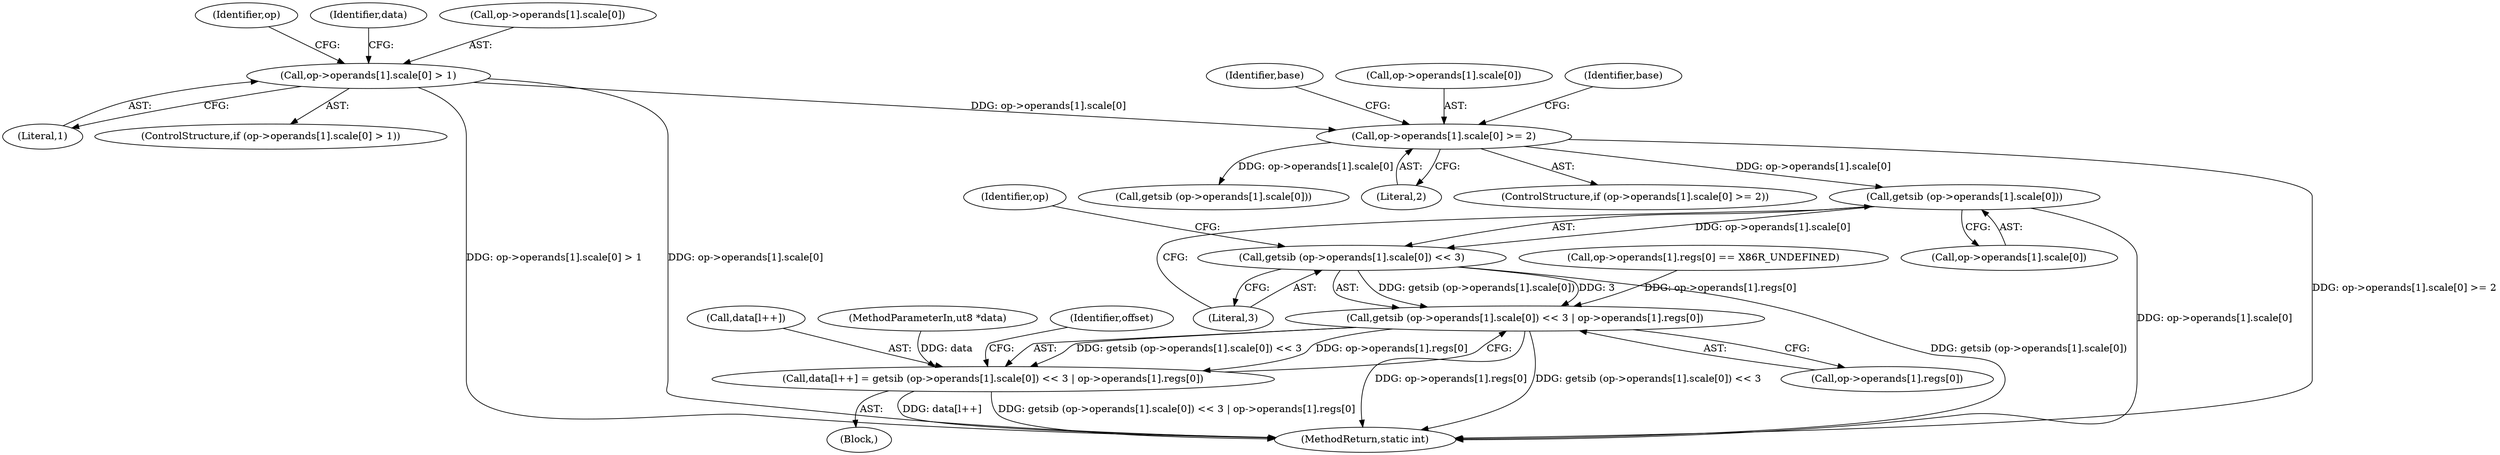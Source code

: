 digraph "0_radare2_f17bfd9f1da05f30f23a4dd05e9d2363e1406948@API" {
"1002716" [label="(Call,getsib (op->operands[1].scale[0]))"];
"1002658" [label="(Call,op->operands[1].scale[0] >= 2)"];
"1002629" [label="(Call,op->operands[1].scale[0] > 1)"];
"1002715" [label="(Call,getsib (op->operands[1].scale[0]) << 3)"];
"1002714" [label="(Call,getsib (op->operands[1].scale[0]) << 3 | op->operands[1].regs[0])"];
"1002709" [label="(Call,data[l++] = getsib (op->operands[1].scale[0]) << 3 | op->operands[1].regs[0])"];
"1002779" [label="(Identifier,op)"];
"1003216" [label="(MethodReturn,static int)"];
"1002639" [label="(Literal,1)"];
"1002683" [label="(Call,getsib (op->operands[1].scale[0]))"];
"1002716" [label="(Call,getsib (op->operands[1].scale[0]))"];
"1002710" [label="(Call,data[l++])"];
"1002708" [label="(Block,)"];
"1002671" [label="(Identifier,base)"];
"1000104" [label="(MethodParameterIn,ut8 *data)"];
"1002726" [label="(Literal,3)"];
"1002658" [label="(Call,op->operands[1].scale[0] >= 2)"];
"1002668" [label="(Literal,2)"];
"1002629" [label="(Call,op->operands[1].scale[0] > 1)"];
"1002628" [label="(ControlStructure,if (op->operands[1].scale[0] > 1))"];
"1002714" [label="(Call,getsib (op->operands[1].scale[0]) << 3 | op->operands[1].regs[0])"];
"1002738" [label="(Identifier,offset)"];
"1002709" [label="(Call,data[l++] = getsib (op->operands[1].scale[0]) << 3 | op->operands[1].regs[0])"];
"1002731" [label="(Identifier,op)"];
"1002537" [label="(Call,op->operands[1].regs[0] == X86R_UNDEFINED)"];
"1002717" [label="(Call,op->operands[1].scale[0])"];
"1002659" [label="(Call,op->operands[1].scale[0])"];
"1002643" [label="(Identifier,data)"];
"1002727" [label="(Call,op->operands[1].regs[0])"];
"1002674" [label="(Identifier,base)"];
"1002715" [label="(Call,getsib (op->operands[1].scale[0]) << 3)"];
"1002657" [label="(ControlStructure,if (op->operands[1].scale[0] >= 2))"];
"1002630" [label="(Call,op->operands[1].scale[0])"];
"1002716" -> "1002715"  [label="AST: "];
"1002716" -> "1002717"  [label="CFG: "];
"1002717" -> "1002716"  [label="AST: "];
"1002726" -> "1002716"  [label="CFG: "];
"1002716" -> "1003216"  [label="DDG: op->operands[1].scale[0]"];
"1002716" -> "1002715"  [label="DDG: op->operands[1].scale[0]"];
"1002658" -> "1002716"  [label="DDG: op->operands[1].scale[0]"];
"1002658" -> "1002657"  [label="AST: "];
"1002658" -> "1002668"  [label="CFG: "];
"1002659" -> "1002658"  [label="AST: "];
"1002668" -> "1002658"  [label="AST: "];
"1002671" -> "1002658"  [label="CFG: "];
"1002674" -> "1002658"  [label="CFG: "];
"1002658" -> "1003216"  [label="DDG: op->operands[1].scale[0] >= 2"];
"1002629" -> "1002658"  [label="DDG: op->operands[1].scale[0]"];
"1002658" -> "1002683"  [label="DDG: op->operands[1].scale[0]"];
"1002629" -> "1002628"  [label="AST: "];
"1002629" -> "1002639"  [label="CFG: "];
"1002630" -> "1002629"  [label="AST: "];
"1002639" -> "1002629"  [label="AST: "];
"1002643" -> "1002629"  [label="CFG: "];
"1002779" -> "1002629"  [label="CFG: "];
"1002629" -> "1003216"  [label="DDG: op->operands[1].scale[0]"];
"1002629" -> "1003216"  [label="DDG: op->operands[1].scale[0] > 1"];
"1002715" -> "1002714"  [label="AST: "];
"1002715" -> "1002726"  [label="CFG: "];
"1002726" -> "1002715"  [label="AST: "];
"1002731" -> "1002715"  [label="CFG: "];
"1002715" -> "1003216"  [label="DDG: getsib (op->operands[1].scale[0])"];
"1002715" -> "1002714"  [label="DDG: getsib (op->operands[1].scale[0])"];
"1002715" -> "1002714"  [label="DDG: 3"];
"1002714" -> "1002709"  [label="AST: "];
"1002714" -> "1002727"  [label="CFG: "];
"1002727" -> "1002714"  [label="AST: "];
"1002709" -> "1002714"  [label="CFG: "];
"1002714" -> "1003216"  [label="DDG: op->operands[1].regs[0]"];
"1002714" -> "1003216"  [label="DDG: getsib (op->operands[1].scale[0]) << 3"];
"1002714" -> "1002709"  [label="DDG: getsib (op->operands[1].scale[0]) << 3"];
"1002714" -> "1002709"  [label="DDG: op->operands[1].regs[0]"];
"1002537" -> "1002714"  [label="DDG: op->operands[1].regs[0]"];
"1002709" -> "1002708"  [label="AST: "];
"1002710" -> "1002709"  [label="AST: "];
"1002738" -> "1002709"  [label="CFG: "];
"1002709" -> "1003216"  [label="DDG: data[l++]"];
"1002709" -> "1003216"  [label="DDG: getsib (op->operands[1].scale[0]) << 3 | op->operands[1].regs[0]"];
"1000104" -> "1002709"  [label="DDG: data"];
}
